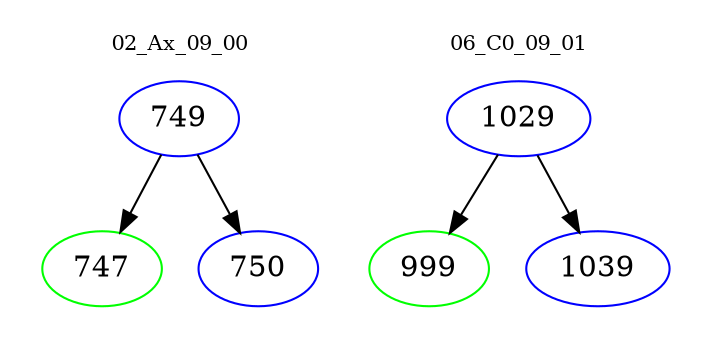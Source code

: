 digraph{
subgraph cluster_0 {
color = white
label = "02_Ax_09_00";
fontsize=10;
T0_749 [label="749", color="blue"]
T0_749 -> T0_747 [color="black"]
T0_747 [label="747", color="green"]
T0_749 -> T0_750 [color="black"]
T0_750 [label="750", color="blue"]
}
subgraph cluster_1 {
color = white
label = "06_C0_09_01";
fontsize=10;
T1_1029 [label="1029", color="blue"]
T1_1029 -> T1_999 [color="black"]
T1_999 [label="999", color="green"]
T1_1029 -> T1_1039 [color="black"]
T1_1039 [label="1039", color="blue"]
}
}
